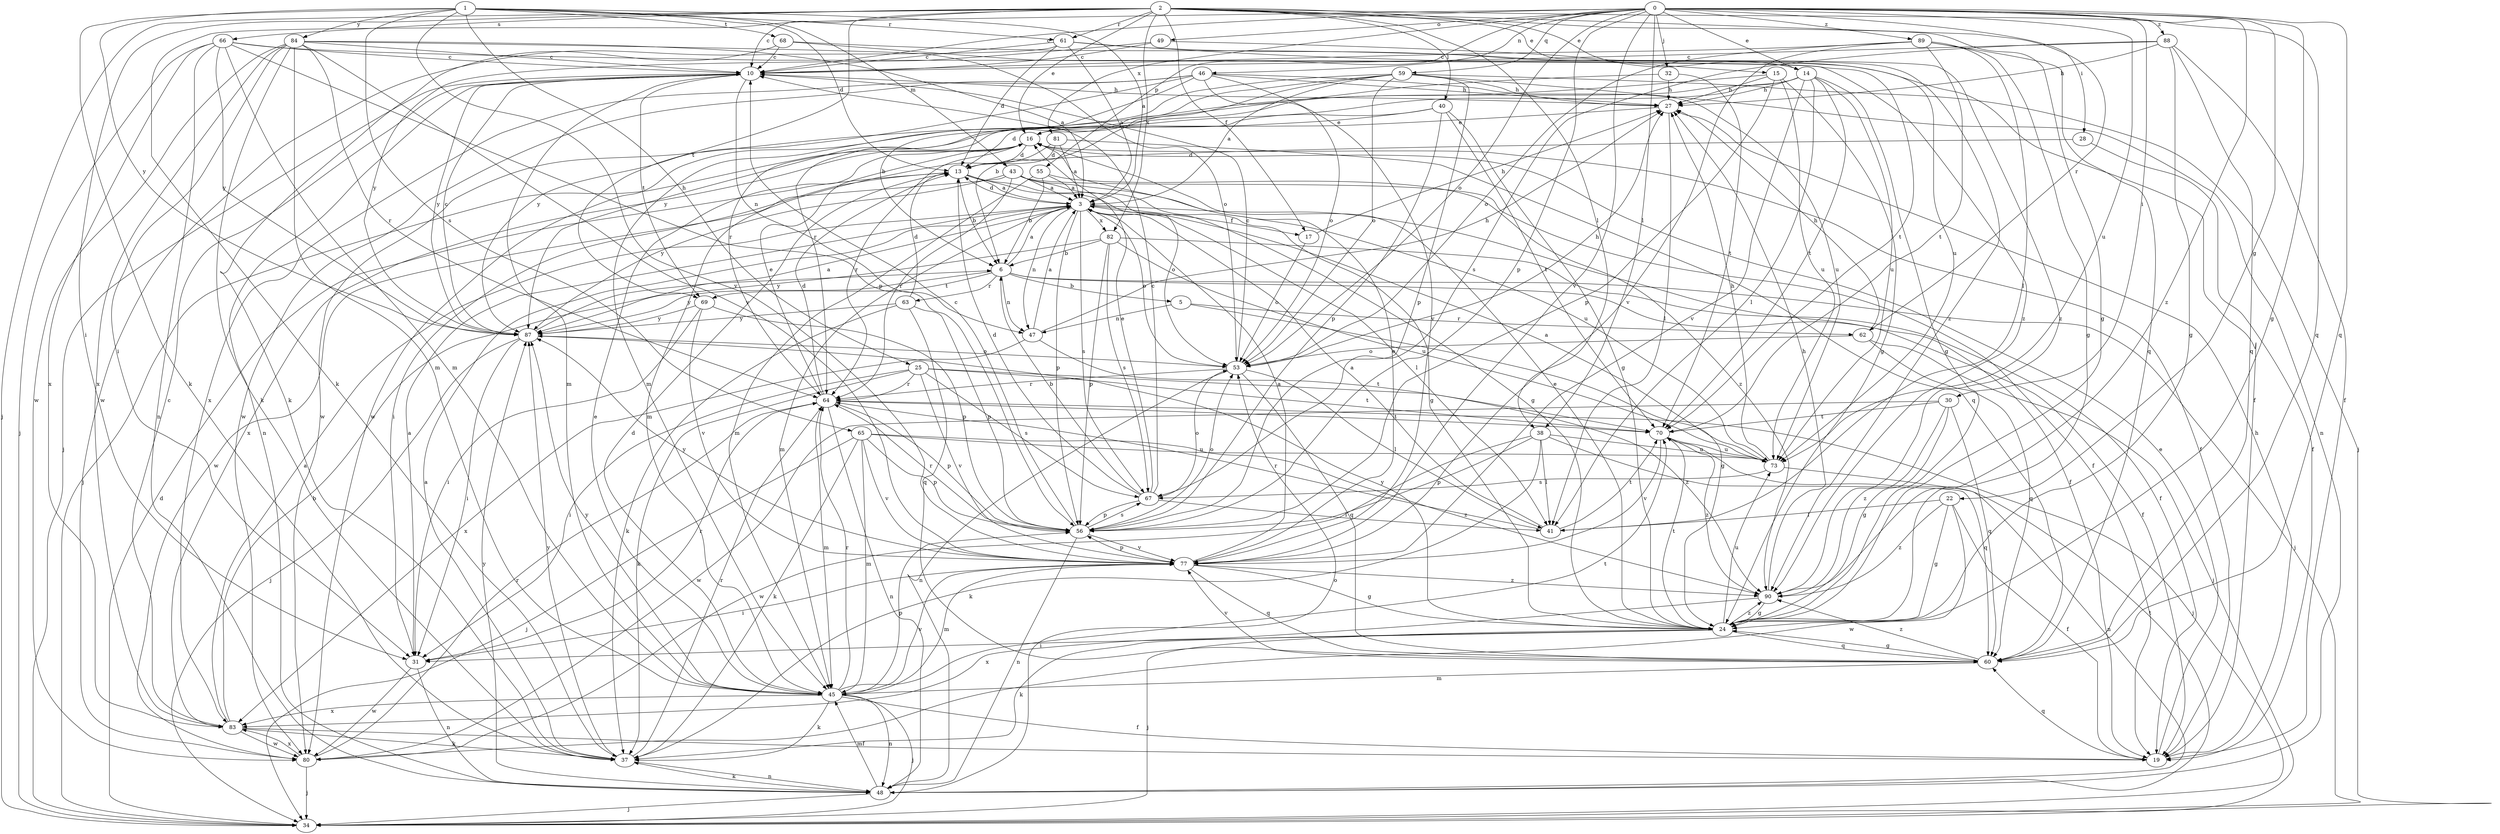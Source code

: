 strict digraph  {
0;
1;
2;
3;
5;
6;
10;
13;
14;
15;
16;
17;
19;
22;
24;
25;
27;
28;
30;
31;
32;
34;
37;
38;
40;
41;
43;
45;
46;
47;
48;
49;
53;
55;
56;
59;
60;
61;
62;
63;
64;
65;
66;
67;
68;
69;
70;
73;
77;
80;
81;
82;
83;
84;
87;
88;
89;
90;
0 -> 10  [label=c];
0 -> 14  [label=e];
0 -> 22  [label=g];
0 -> 24  [label=g];
0 -> 28  [label=i];
0 -> 30  [label=i];
0 -> 32  [label=j];
0 -> 37  [label=k];
0 -> 38  [label=l];
0 -> 46  [label=n];
0 -> 49  [label=o];
0 -> 53  [label=o];
0 -> 55  [label=p];
0 -> 56  [label=p];
0 -> 59  [label=q];
0 -> 60  [label=q];
0 -> 73  [label=u];
0 -> 77  [label=v];
0 -> 81  [label=x];
0 -> 88  [label=z];
0 -> 89  [label=z];
0 -> 90  [label=z];
1 -> 3  [label=a];
1 -> 13  [label=d];
1 -> 25  [label=h];
1 -> 37  [label=k];
1 -> 43  [label=m];
1 -> 61  [label=r];
1 -> 65  [label=s];
1 -> 68  [label=t];
1 -> 77  [label=v];
1 -> 84  [label=y];
1 -> 87  [label=y];
2 -> 10  [label=c];
2 -> 14  [label=e];
2 -> 15  [label=e];
2 -> 16  [label=e];
2 -> 17  [label=f];
2 -> 24  [label=g];
2 -> 31  [label=i];
2 -> 34  [label=j];
2 -> 38  [label=l];
2 -> 40  [label=l];
2 -> 60  [label=q];
2 -> 61  [label=r];
2 -> 62  [label=r];
2 -> 66  [label=s];
2 -> 69  [label=t];
2 -> 82  [label=x];
3 -> 13  [label=d];
3 -> 17  [label=f];
3 -> 19  [label=f];
3 -> 41  [label=l];
3 -> 45  [label=m];
3 -> 47  [label=n];
3 -> 53  [label=o];
3 -> 56  [label=p];
3 -> 67  [label=s];
3 -> 82  [label=x];
5 -> 24  [label=g];
5 -> 47  [label=n];
5 -> 62  [label=r];
6 -> 3  [label=a];
6 -> 5  [label=b];
6 -> 19  [label=f];
6 -> 34  [label=j];
6 -> 47  [label=n];
6 -> 63  [label=r];
6 -> 69  [label=t];
6 -> 87  [label=y];
10 -> 27  [label=h];
10 -> 34  [label=j];
10 -> 45  [label=m];
10 -> 47  [label=n];
10 -> 48  [label=n];
10 -> 69  [label=t];
10 -> 87  [label=y];
13 -> 3  [label=a];
13 -> 6  [label=b];
13 -> 24  [label=g];
13 -> 31  [label=i];
13 -> 53  [label=o];
14 -> 24  [label=g];
14 -> 27  [label=h];
14 -> 41  [label=l];
14 -> 70  [label=t];
14 -> 73  [label=u];
14 -> 77  [label=v];
14 -> 80  [label=w];
14 -> 87  [label=y];
15 -> 24  [label=g];
15 -> 27  [label=h];
15 -> 56  [label=p];
15 -> 73  [label=u];
15 -> 80  [label=w];
16 -> 13  [label=d];
16 -> 19  [label=f];
16 -> 34  [label=j];
16 -> 64  [label=r];
16 -> 83  [label=x];
17 -> 27  [label=h];
17 -> 53  [label=o];
19 -> 16  [label=e];
19 -> 27  [label=h];
19 -> 60  [label=q];
22 -> 19  [label=f];
22 -> 24  [label=g];
22 -> 41  [label=l];
22 -> 80  [label=w];
22 -> 90  [label=z];
24 -> 16  [label=e];
24 -> 31  [label=i];
24 -> 34  [label=j];
24 -> 37  [label=k];
24 -> 60  [label=q];
24 -> 70  [label=t];
24 -> 73  [label=u];
24 -> 87  [label=y];
24 -> 90  [label=z];
25 -> 31  [label=i];
25 -> 37  [label=k];
25 -> 64  [label=r];
25 -> 67  [label=s];
25 -> 70  [label=t];
25 -> 77  [label=v];
25 -> 90  [label=z];
27 -> 16  [label=e];
27 -> 41  [label=l];
28 -> 13  [label=d];
28 -> 19  [label=f];
30 -> 24  [label=g];
30 -> 60  [label=q];
30 -> 70  [label=t];
30 -> 80  [label=w];
30 -> 90  [label=z];
31 -> 3  [label=a];
31 -> 48  [label=n];
31 -> 64  [label=r];
31 -> 80  [label=w];
32 -> 27  [label=h];
32 -> 64  [label=r];
32 -> 70  [label=t];
34 -> 13  [label=d];
37 -> 3  [label=a];
37 -> 48  [label=n];
37 -> 64  [label=r];
37 -> 87  [label=y];
38 -> 37  [label=k];
38 -> 41  [label=l];
38 -> 56  [label=p];
38 -> 60  [label=q];
38 -> 73  [label=u];
38 -> 80  [label=w];
40 -> 13  [label=d];
40 -> 16  [label=e];
40 -> 24  [label=g];
40 -> 56  [label=p];
40 -> 70  [label=t];
41 -> 3  [label=a];
41 -> 64  [label=r];
41 -> 70  [label=t];
43 -> 3  [label=a];
43 -> 19  [label=f];
43 -> 24  [label=g];
43 -> 64  [label=r];
43 -> 73  [label=u];
43 -> 80  [label=w];
43 -> 87  [label=y];
45 -> 13  [label=d];
45 -> 16  [label=e];
45 -> 19  [label=f];
45 -> 34  [label=j];
45 -> 37  [label=k];
45 -> 48  [label=n];
45 -> 56  [label=p];
45 -> 64  [label=r];
45 -> 70  [label=t];
45 -> 77  [label=v];
45 -> 83  [label=x];
45 -> 87  [label=y];
46 -> 6  [label=b];
46 -> 27  [label=h];
46 -> 53  [label=o];
46 -> 73  [label=u];
46 -> 77  [label=v];
46 -> 80  [label=w];
46 -> 83  [label=x];
46 -> 87  [label=y];
47 -> 3  [label=a];
47 -> 27  [label=h];
47 -> 70  [label=t];
47 -> 83  [label=x];
48 -> 34  [label=j];
48 -> 37  [label=k];
48 -> 45  [label=m];
48 -> 53  [label=o];
48 -> 70  [label=t];
48 -> 87  [label=y];
49 -> 10  [label=c];
49 -> 87  [label=y];
49 -> 90  [label=z];
53 -> 10  [label=c];
53 -> 27  [label=h];
53 -> 41  [label=l];
53 -> 48  [label=n];
53 -> 60  [label=q];
53 -> 64  [label=r];
55 -> 3  [label=a];
55 -> 6  [label=b];
55 -> 45  [label=m];
55 -> 90  [label=z];
56 -> 10  [label=c];
56 -> 48  [label=n];
56 -> 53  [label=o];
56 -> 64  [label=r];
56 -> 67  [label=s];
56 -> 77  [label=v];
59 -> 3  [label=a];
59 -> 6  [label=b];
59 -> 27  [label=h];
59 -> 34  [label=j];
59 -> 45  [label=m];
59 -> 48  [label=n];
59 -> 53  [label=o];
59 -> 56  [label=p];
59 -> 64  [label=r];
60 -> 24  [label=g];
60 -> 45  [label=m];
60 -> 77  [label=v];
60 -> 90  [label=z];
61 -> 3  [label=a];
61 -> 10  [label=c];
61 -> 13  [label=d];
61 -> 73  [label=u];
61 -> 80  [label=w];
61 -> 90  [label=z];
62 -> 27  [label=h];
62 -> 34  [label=j];
62 -> 53  [label=o];
62 -> 60  [label=q];
63 -> 13  [label=d];
63 -> 37  [label=k];
63 -> 56  [label=p];
63 -> 60  [label=q];
63 -> 87  [label=y];
64 -> 13  [label=d];
64 -> 16  [label=e];
64 -> 34  [label=j];
64 -> 45  [label=m];
64 -> 48  [label=n];
64 -> 56  [label=p];
64 -> 70  [label=t];
65 -> 34  [label=j];
65 -> 37  [label=k];
65 -> 45  [label=m];
65 -> 56  [label=p];
65 -> 73  [label=u];
65 -> 77  [label=v];
65 -> 90  [label=z];
66 -> 10  [label=c];
66 -> 34  [label=j];
66 -> 45  [label=m];
66 -> 48  [label=n];
66 -> 56  [label=p];
66 -> 83  [label=x];
66 -> 87  [label=y];
66 -> 90  [label=z];
67 -> 6  [label=b];
67 -> 10  [label=c];
67 -> 13  [label=d];
67 -> 16  [label=e];
67 -> 41  [label=l];
67 -> 53  [label=o];
67 -> 56  [label=p];
68 -> 10  [label=c];
68 -> 19  [label=f];
68 -> 37  [label=k];
68 -> 70  [label=t];
69 -> 31  [label=i];
69 -> 56  [label=p];
69 -> 77  [label=v];
69 -> 87  [label=y];
70 -> 73  [label=u];
70 -> 77  [label=v];
70 -> 90  [label=z];
73 -> 3  [label=a];
73 -> 27  [label=h];
73 -> 48  [label=n];
73 -> 67  [label=s];
77 -> 3  [label=a];
77 -> 16  [label=e];
77 -> 24  [label=g];
77 -> 31  [label=i];
77 -> 45  [label=m];
77 -> 56  [label=p];
77 -> 60  [label=q];
77 -> 87  [label=y];
77 -> 90  [label=z];
80 -> 34  [label=j];
80 -> 64  [label=r];
80 -> 83  [label=x];
81 -> 3  [label=a];
81 -> 13  [label=d];
81 -> 45  [label=m];
81 -> 60  [label=q];
82 -> 6  [label=b];
82 -> 19  [label=f];
82 -> 56  [label=p];
82 -> 67  [label=s];
82 -> 73  [label=u];
82 -> 87  [label=y];
83 -> 3  [label=a];
83 -> 6  [label=b];
83 -> 10  [label=c];
83 -> 19  [label=f];
83 -> 37  [label=k];
83 -> 80  [label=w];
84 -> 3  [label=a];
84 -> 10  [label=c];
84 -> 31  [label=i];
84 -> 37  [label=k];
84 -> 45  [label=m];
84 -> 53  [label=o];
84 -> 64  [label=r];
84 -> 77  [label=v];
84 -> 80  [label=w];
84 -> 83  [label=x];
87 -> 3  [label=a];
87 -> 10  [label=c];
87 -> 31  [label=i];
87 -> 34  [label=j];
87 -> 53  [label=o];
88 -> 10  [label=c];
88 -> 19  [label=f];
88 -> 24  [label=g];
88 -> 27  [label=h];
88 -> 60  [label=q];
88 -> 67  [label=s];
89 -> 10  [label=c];
89 -> 24  [label=g];
89 -> 41  [label=l];
89 -> 53  [label=o];
89 -> 60  [label=q];
89 -> 70  [label=t];
89 -> 77  [label=v];
90 -> 24  [label=g];
90 -> 27  [label=h];
90 -> 83  [label=x];
}
